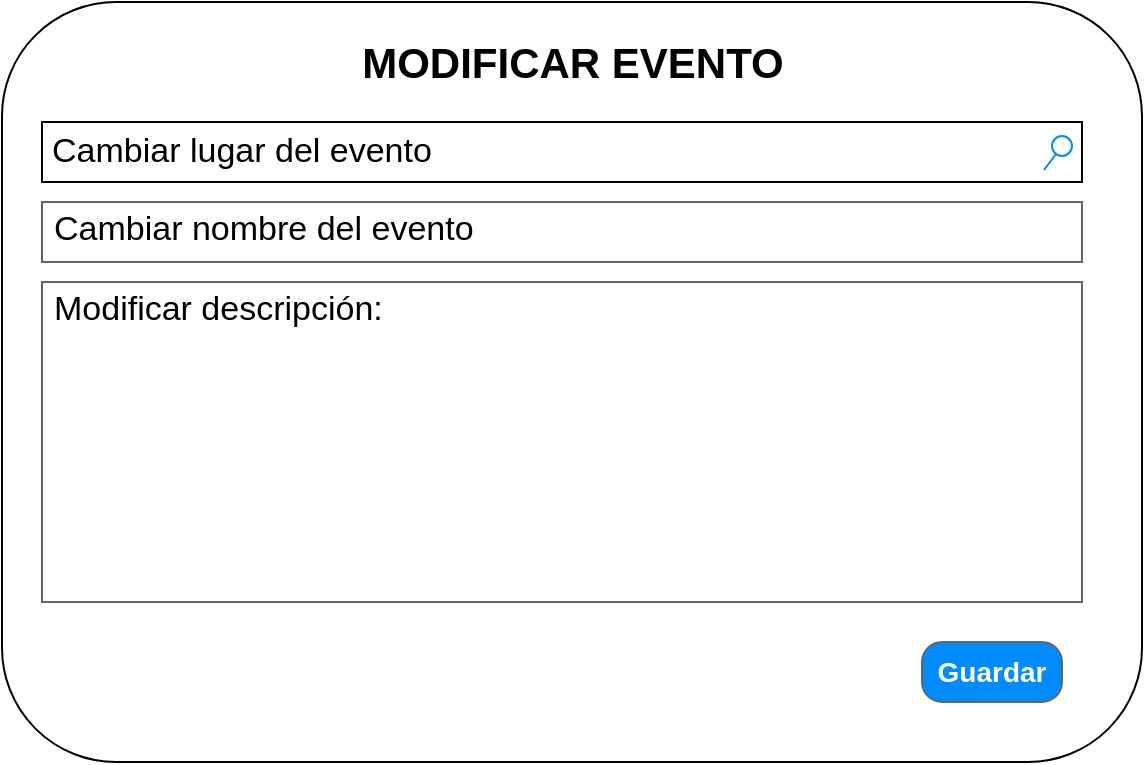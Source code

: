<mxfile version="12.9.3" type="device"><diagram id="Vsev0lPYn7KehbClWX9P" name="Page-1"><mxGraphModel dx="1355" dy="720" grid="1" gridSize="10" guides="1" tooltips="1" connect="1" arrows="1" fold="1" page="1" pageScale="1" pageWidth="850" pageHeight="1100" math="0" shadow="0"><root><mxCell id="0"/><mxCell id="1" parent="0"/><mxCell id="_5hPuGi4I5Kplq3s-QeI-7" value="" style="rounded=1;whiteSpace=wrap;html=1;strokeColor=#000000;fontSize=14;fontColor=#000000;align=left;" parent="1" vertex="1"><mxGeometry x="140" y="90" width="570" height="380" as="geometry"/></mxCell><mxCell id="_5hPuGi4I5Kplq3s-QeI-3" value="Cambiar lugar del evento" style="strokeWidth=1;shadow=0;dashed=0;align=center;html=1;shape=mxgraph.mockup.forms.searchBox;strokeColor=#000000;mainText=;strokeColor2=#008cff;fontColor=#000000;fontSize=17;align=left;spacingLeft=3;fontStyle=0" parent="1" vertex="1"><mxGeometry x="160" y="150" width="520" height="30" as="geometry"/></mxCell><mxCell id="_5hPuGi4I5Kplq3s-QeI-5" value="Cambiar nombre del evento" style="strokeWidth=1;shadow=0;dashed=0;align=center;html=1;shape=mxgraph.mockup.text.textBox;fontColor=#000000;align=left;fontSize=17;spacingLeft=4;spacingTop=-3;strokeColor=#666666;mainText=;fontStyle=0" parent="1" vertex="1"><mxGeometry x="160" y="190" width="520" height="30" as="geometry"/></mxCell><mxCell id="_5hPuGi4I5Kplq3s-QeI-6" value="Modificar descripción:" style="strokeWidth=1;shadow=0;dashed=0;align=center;html=1;shape=mxgraph.mockup.text.textBox;fontColor=#000000;align=left;fontSize=17;spacingLeft=4;spacingTop=-3;strokeColor=#666666;mainText=;fontStyle=0;verticalAlign=top;" parent="1" vertex="1"><mxGeometry x="160" y="230" width="520" height="160" as="geometry"/></mxCell><mxCell id="_5hPuGi4I5Kplq3s-QeI-9" value="&lt;b&gt;&lt;font style=&quot;font-size: 21px&quot;&gt;MODIFICAR EVENTO&lt;/font&gt;&lt;/b&gt;" style="text;html=1;strokeColor=none;fillColor=none;align=center;verticalAlign=middle;whiteSpace=wrap;rounded=0;fontSize=14;fontColor=#000000;" parent="1" vertex="1"><mxGeometry x="287.5" y="110" width="275" height="20" as="geometry"/></mxCell><mxCell id="_5hPuGi4I5Kplq3s-QeI-10" value="Guardar" style="strokeWidth=1;shadow=0;dashed=0;align=center;html=1;shape=mxgraph.mockup.buttons.button;strokeColor=#666666;fontColor=#ffffff;mainText=;buttonStyle=round;fontSize=14;fontStyle=1;fillColor=#008cff;whiteSpace=wrap;" parent="1" vertex="1"><mxGeometry x="600" y="410" width="70" height="30" as="geometry"/></mxCell></root></mxGraphModel></diagram></mxfile>
